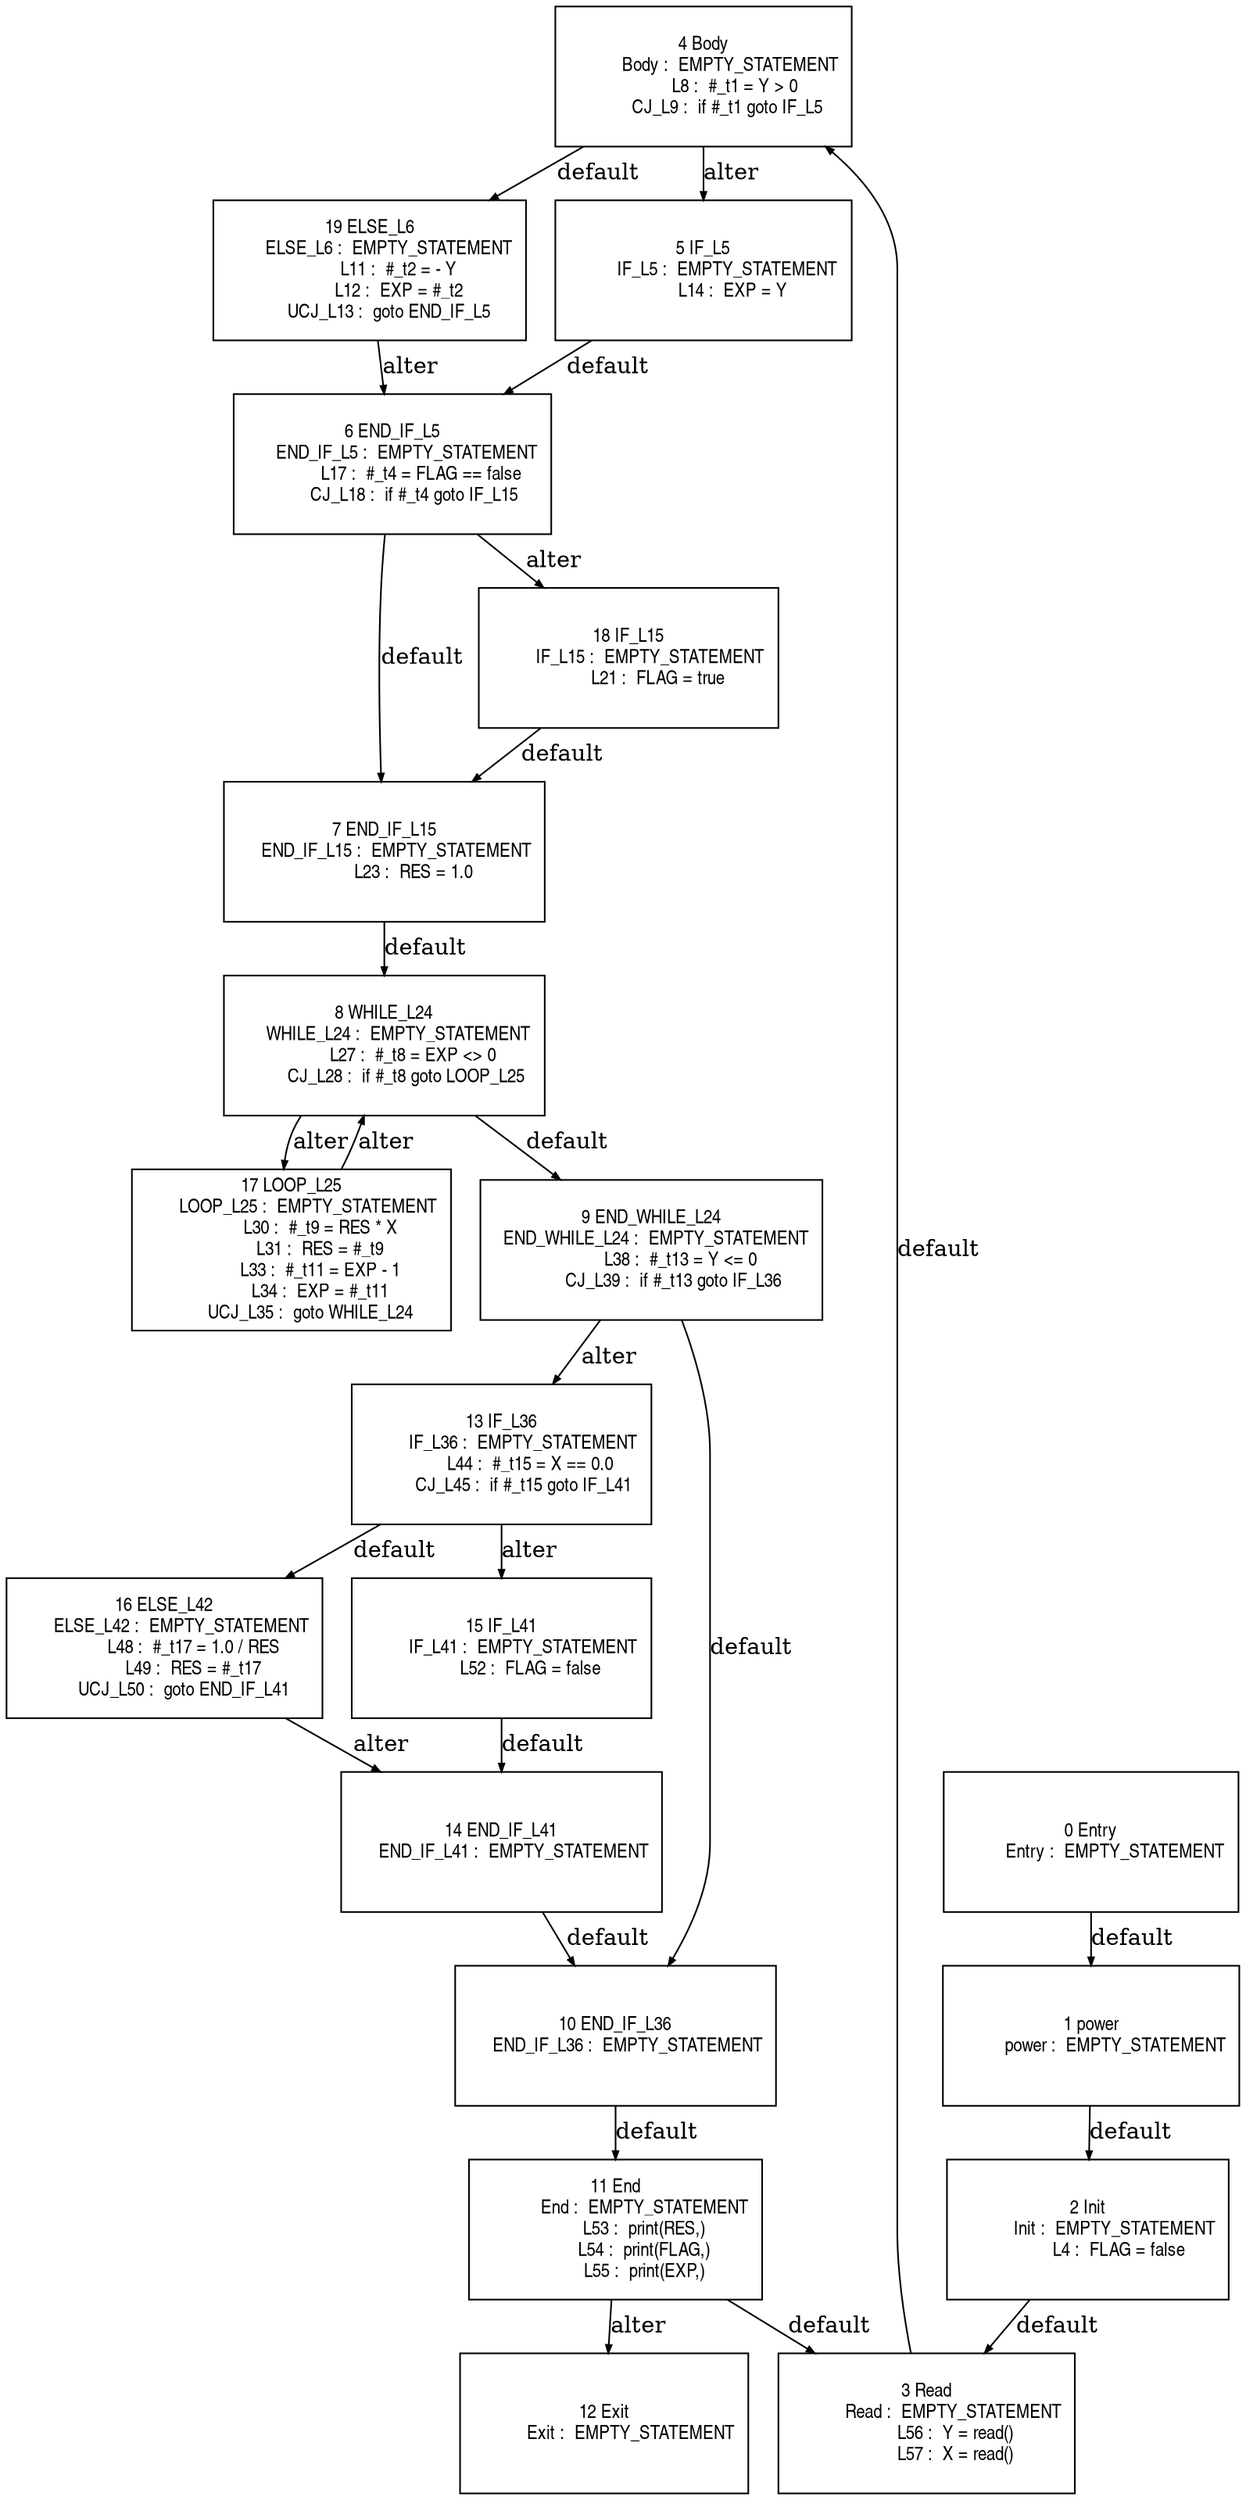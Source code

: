 digraph G {
  ranksep=.25;
  edge [arrowsize=.5]
  node [shape=rectangle, fontname="ArialNarrow",
        fontsize=12,  height=1.2];
  "4 Body
           Body :  EMPTY_STATEMENT
             L8 :  #_t1 = Y > 0
          CJ_L9 :  if #_t1 goto IF_L5
"; "16 ELSE_L42
       ELSE_L42 :  EMPTY_STATEMENT
            L48 :  #_t17 = 1.0 / RES
            L49 :  RES = #_t17
        UCJ_L50 :  goto END_IF_L41
"; "19 ELSE_L6
        ELSE_L6 :  EMPTY_STATEMENT
            L11 :  #_t2 = - Y
            L12 :  EXP = #_t2
        UCJ_L13 :  goto END_IF_L5
"; "13 IF_L36
         IF_L36 :  EMPTY_STATEMENT
            L44 :  #_t15 = X == 0.0
         CJ_L45 :  if #_t15 goto IF_L41
"; "6 END_IF_L5
      END_IF_L5 :  EMPTY_STATEMENT
            L17 :  #_t4 = FLAG == false
         CJ_L18 :  if #_t4 goto IF_L15
"; "15 IF_L41
         IF_L41 :  EMPTY_STATEMENT
            L52 :  FLAG = false
"; "10 END_IF_L36
     END_IF_L36 :  EMPTY_STATEMENT
"; "3 Read
           Read :  EMPTY_STATEMENT
            L56 :  Y = read()
            L57 :  X = read()
"; "5 IF_L5
          IF_L5 :  EMPTY_STATEMENT
            L14 :  EXP = Y
"; "8 WHILE_L24
      WHILE_L24 :  EMPTY_STATEMENT
            L27 :  #_t8 = EXP <> 0
         CJ_L28 :  if #_t8 goto LOOP_L25
"; "11 End
            End :  EMPTY_STATEMENT
            L53 :  print(RES,)
            L54 :  print(FLAG,)
            L55 :  print(EXP,)
"; "0 Entry
          Entry :  EMPTY_STATEMENT
"; "2 Init
           Init :  EMPTY_STATEMENT
             L4 :  FLAG = false
"; "7 END_IF_L15
     END_IF_L15 :  EMPTY_STATEMENT
            L23 :  RES = 1.0
"; "1 power
          power :  EMPTY_STATEMENT
"; "17 LOOP_L25
       LOOP_L25 :  EMPTY_STATEMENT
            L30 :  #_t9 = RES * X
            L31 :  RES = #_t9
            L33 :  #_t11 = EXP - 1
            L34 :  EXP = #_t11
        UCJ_L35 :  goto WHILE_L24
"; "12 Exit
           Exit :  EMPTY_STATEMENT
"; "18 IF_L15
         IF_L15 :  EMPTY_STATEMENT
            L21 :  FLAG = true
"; "14 END_IF_L41
     END_IF_L41 :  EMPTY_STATEMENT
"; "9 END_WHILE_L24
  END_WHILE_L24 :  EMPTY_STATEMENT
            L38 :  #_t13 = Y <= 0
         CJ_L39 :  if #_t13 goto IF_L36
"; 
  "1 power
          power :  EMPTY_STATEMENT
" -> "2 Init
           Init :  EMPTY_STATEMENT
             L4 :  FLAG = false
"  [label="default"];
  "2 Init
           Init :  EMPTY_STATEMENT
             L4 :  FLAG = false
" -> "3 Read
           Read :  EMPTY_STATEMENT
            L56 :  Y = read()
            L57 :  X = read()
"  [label="default"];
  "4 Body
           Body :  EMPTY_STATEMENT
             L8 :  #_t1 = Y > 0
          CJ_L9 :  if #_t1 goto IF_L5
" -> "19 ELSE_L6
        ELSE_L6 :  EMPTY_STATEMENT
            L11 :  #_t2 = - Y
            L12 :  EXP = #_t2
        UCJ_L13 :  goto END_IF_L5
"  [label="default"];
  "4 Body
           Body :  EMPTY_STATEMENT
             L8 :  #_t1 = Y > 0
          CJ_L9 :  if #_t1 goto IF_L5
" -> "5 IF_L5
          IF_L5 :  EMPTY_STATEMENT
            L14 :  EXP = Y
"  [label="alter"];
  "19 ELSE_L6
        ELSE_L6 :  EMPTY_STATEMENT
            L11 :  #_t2 = - Y
            L12 :  EXP = #_t2
        UCJ_L13 :  goto END_IF_L5
" -> "6 END_IF_L5
      END_IF_L5 :  EMPTY_STATEMENT
            L17 :  #_t4 = FLAG == false
         CJ_L18 :  if #_t4 goto IF_L15
"  [label="alter"];
  "5 IF_L5
          IF_L5 :  EMPTY_STATEMENT
            L14 :  EXP = Y
" -> "6 END_IF_L5
      END_IF_L5 :  EMPTY_STATEMENT
            L17 :  #_t4 = FLAG == false
         CJ_L18 :  if #_t4 goto IF_L15
"  [label="default"];
  "6 END_IF_L5
      END_IF_L5 :  EMPTY_STATEMENT
            L17 :  #_t4 = FLAG == false
         CJ_L18 :  if #_t4 goto IF_L15
" -> "7 END_IF_L15
     END_IF_L15 :  EMPTY_STATEMENT
            L23 :  RES = 1.0
"  [label="default"];
  "6 END_IF_L5
      END_IF_L5 :  EMPTY_STATEMENT
            L17 :  #_t4 = FLAG == false
         CJ_L18 :  if #_t4 goto IF_L15
" -> "18 IF_L15
         IF_L15 :  EMPTY_STATEMENT
            L21 :  FLAG = true
"  [label="alter"];
  "18 IF_L15
         IF_L15 :  EMPTY_STATEMENT
            L21 :  FLAG = true
" -> "7 END_IF_L15
     END_IF_L15 :  EMPTY_STATEMENT
            L23 :  RES = 1.0
"  [label="default"];
  "7 END_IF_L15
     END_IF_L15 :  EMPTY_STATEMENT
            L23 :  RES = 1.0
" -> "8 WHILE_L24
      WHILE_L24 :  EMPTY_STATEMENT
            L27 :  #_t8 = EXP <> 0
         CJ_L28 :  if #_t8 goto LOOP_L25
"  [label="default"];
  "8 WHILE_L24
      WHILE_L24 :  EMPTY_STATEMENT
            L27 :  #_t8 = EXP <> 0
         CJ_L28 :  if #_t8 goto LOOP_L25
" -> "9 END_WHILE_L24
  END_WHILE_L24 :  EMPTY_STATEMENT
            L38 :  #_t13 = Y <= 0
         CJ_L39 :  if #_t13 goto IF_L36
"  [label="default"];
  "8 WHILE_L24
      WHILE_L24 :  EMPTY_STATEMENT
            L27 :  #_t8 = EXP <> 0
         CJ_L28 :  if #_t8 goto LOOP_L25
" -> "17 LOOP_L25
       LOOP_L25 :  EMPTY_STATEMENT
            L30 :  #_t9 = RES * X
            L31 :  RES = #_t9
            L33 :  #_t11 = EXP - 1
            L34 :  EXP = #_t11
        UCJ_L35 :  goto WHILE_L24
"  [label="alter"];
  "17 LOOP_L25
       LOOP_L25 :  EMPTY_STATEMENT
            L30 :  #_t9 = RES * X
            L31 :  RES = #_t9
            L33 :  #_t11 = EXP - 1
            L34 :  EXP = #_t11
        UCJ_L35 :  goto WHILE_L24
" -> "8 WHILE_L24
      WHILE_L24 :  EMPTY_STATEMENT
            L27 :  #_t8 = EXP <> 0
         CJ_L28 :  if #_t8 goto LOOP_L25
"  [label="alter"];
  "9 END_WHILE_L24
  END_WHILE_L24 :  EMPTY_STATEMENT
            L38 :  #_t13 = Y <= 0
         CJ_L39 :  if #_t13 goto IF_L36
" -> "10 END_IF_L36
     END_IF_L36 :  EMPTY_STATEMENT
"  [label="default"];
  "9 END_WHILE_L24
  END_WHILE_L24 :  EMPTY_STATEMENT
            L38 :  #_t13 = Y <= 0
         CJ_L39 :  if #_t13 goto IF_L36
" -> "13 IF_L36
         IF_L36 :  EMPTY_STATEMENT
            L44 :  #_t15 = X == 0.0
         CJ_L45 :  if #_t15 goto IF_L41
"  [label="alter"];
  "13 IF_L36
         IF_L36 :  EMPTY_STATEMENT
            L44 :  #_t15 = X == 0.0
         CJ_L45 :  if #_t15 goto IF_L41
" -> "16 ELSE_L42
       ELSE_L42 :  EMPTY_STATEMENT
            L48 :  #_t17 = 1.0 / RES
            L49 :  RES = #_t17
        UCJ_L50 :  goto END_IF_L41
"  [label="default"];
  "13 IF_L36
         IF_L36 :  EMPTY_STATEMENT
            L44 :  #_t15 = X == 0.0
         CJ_L45 :  if #_t15 goto IF_L41
" -> "15 IF_L41
         IF_L41 :  EMPTY_STATEMENT
            L52 :  FLAG = false
"  [label="alter"];
  "16 ELSE_L42
       ELSE_L42 :  EMPTY_STATEMENT
            L48 :  #_t17 = 1.0 / RES
            L49 :  RES = #_t17
        UCJ_L50 :  goto END_IF_L41
" -> "14 END_IF_L41
     END_IF_L41 :  EMPTY_STATEMENT
"  [label="alter"];
  "15 IF_L41
         IF_L41 :  EMPTY_STATEMENT
            L52 :  FLAG = false
" -> "14 END_IF_L41
     END_IF_L41 :  EMPTY_STATEMENT
"  [label="default"];
  "14 END_IF_L41
     END_IF_L41 :  EMPTY_STATEMENT
" -> "10 END_IF_L36
     END_IF_L36 :  EMPTY_STATEMENT
"  [label="default"];
  "10 END_IF_L36
     END_IF_L36 :  EMPTY_STATEMENT
" -> "11 End
            End :  EMPTY_STATEMENT
            L53 :  print(RES,)
            L54 :  print(FLAG,)
            L55 :  print(EXP,)
"  [label="default"];
  "0 Entry
          Entry :  EMPTY_STATEMENT
" -> "1 power
          power :  EMPTY_STATEMENT
"  [label="default"];
  "11 End
            End :  EMPTY_STATEMENT
            L53 :  print(RES,)
            L54 :  print(FLAG,)
            L55 :  print(EXP,)
" -> "3 Read
           Read :  EMPTY_STATEMENT
            L56 :  Y = read()
            L57 :  X = read()
"  [label="default"];
  "11 End
            End :  EMPTY_STATEMENT
            L53 :  print(RES,)
            L54 :  print(FLAG,)
            L55 :  print(EXP,)
" -> "12 Exit
           Exit :  EMPTY_STATEMENT
"  [label="alter"];
  "3 Read
           Read :  EMPTY_STATEMENT
            L56 :  Y = read()
            L57 :  X = read()
" -> "4 Body
           Body :  EMPTY_STATEMENT
             L8 :  #_t1 = Y > 0
          CJ_L9 :  if #_t1 goto IF_L5
"  [label="default"];
}
